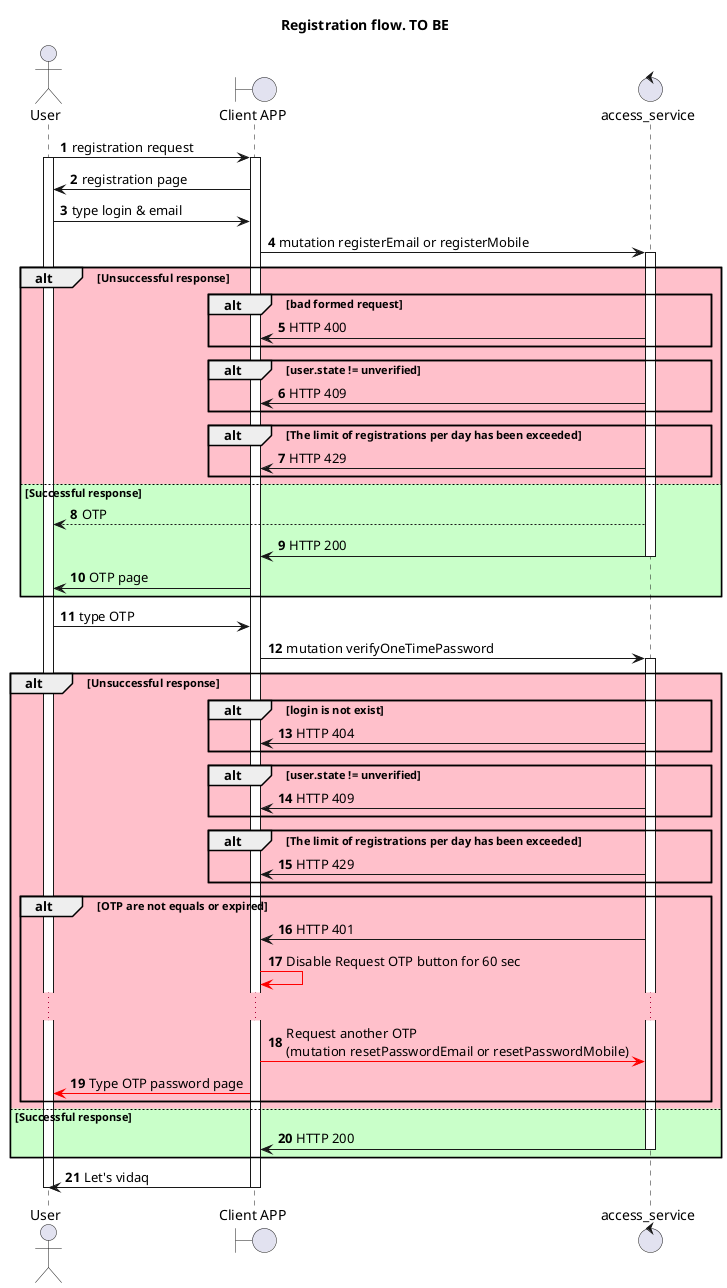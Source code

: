@startuml

title "Registration flow. TO BE"

actor User as U
boundary "Client APP" as GUI
control "access_service" as AC

autonumber

U -> GUI: registration request
activate U
activate GUI
GUI -> U: registration page
U -> GUI: type login & email
GUI -> AC: mutation registerEmail or registerMobile
activate AC


alt #Pink Unsuccessful response

alt #Pink bad formed request
AC -> GUI: HTTP 400
end

alt #Pink user.state != unverified
AC -> GUI: HTTP 409
end

alt #Pink The limit of registrations per day has been exceeded
AC -> GUI: HTTP 429
end

else #Technology Successful response
AC --> U: OTP
AC -> GUI: HTTP 200
deactivate AC

GUI -> U: OTP page
end

U -> GUI: type OTP
GUI -> AC: mutation verifyOneTimePassword
activate AC

alt #Pink Unsuccessful response
alt #Pink login is not exist
AC -> GUI: HTTP 404
end

alt #Pink user.state != unverified
AC -> GUI: HTTP 409
end

alt #Pink The limit of registrations per day has been exceeded
AC -> GUI: HTTP 429
end

alt #Pink OTP are not equals or expired
AC -> GUI: HTTP 401
GUI [#Red]-> GUI: Disable Request OTP button for 60 sec
...
GUI [#Red]-> AC: Request another OTP\n(mutation resetPasswordEmail or resetPasswordMobile)
GUI [#Red]-> U:  Type OTP password page
end

else #Technology Successful response
AC -> GUI: HTTP 200
deactivate AC
end

GUI -> U: Let's vidaq
deactivate GUI
deactivate U


@enduml